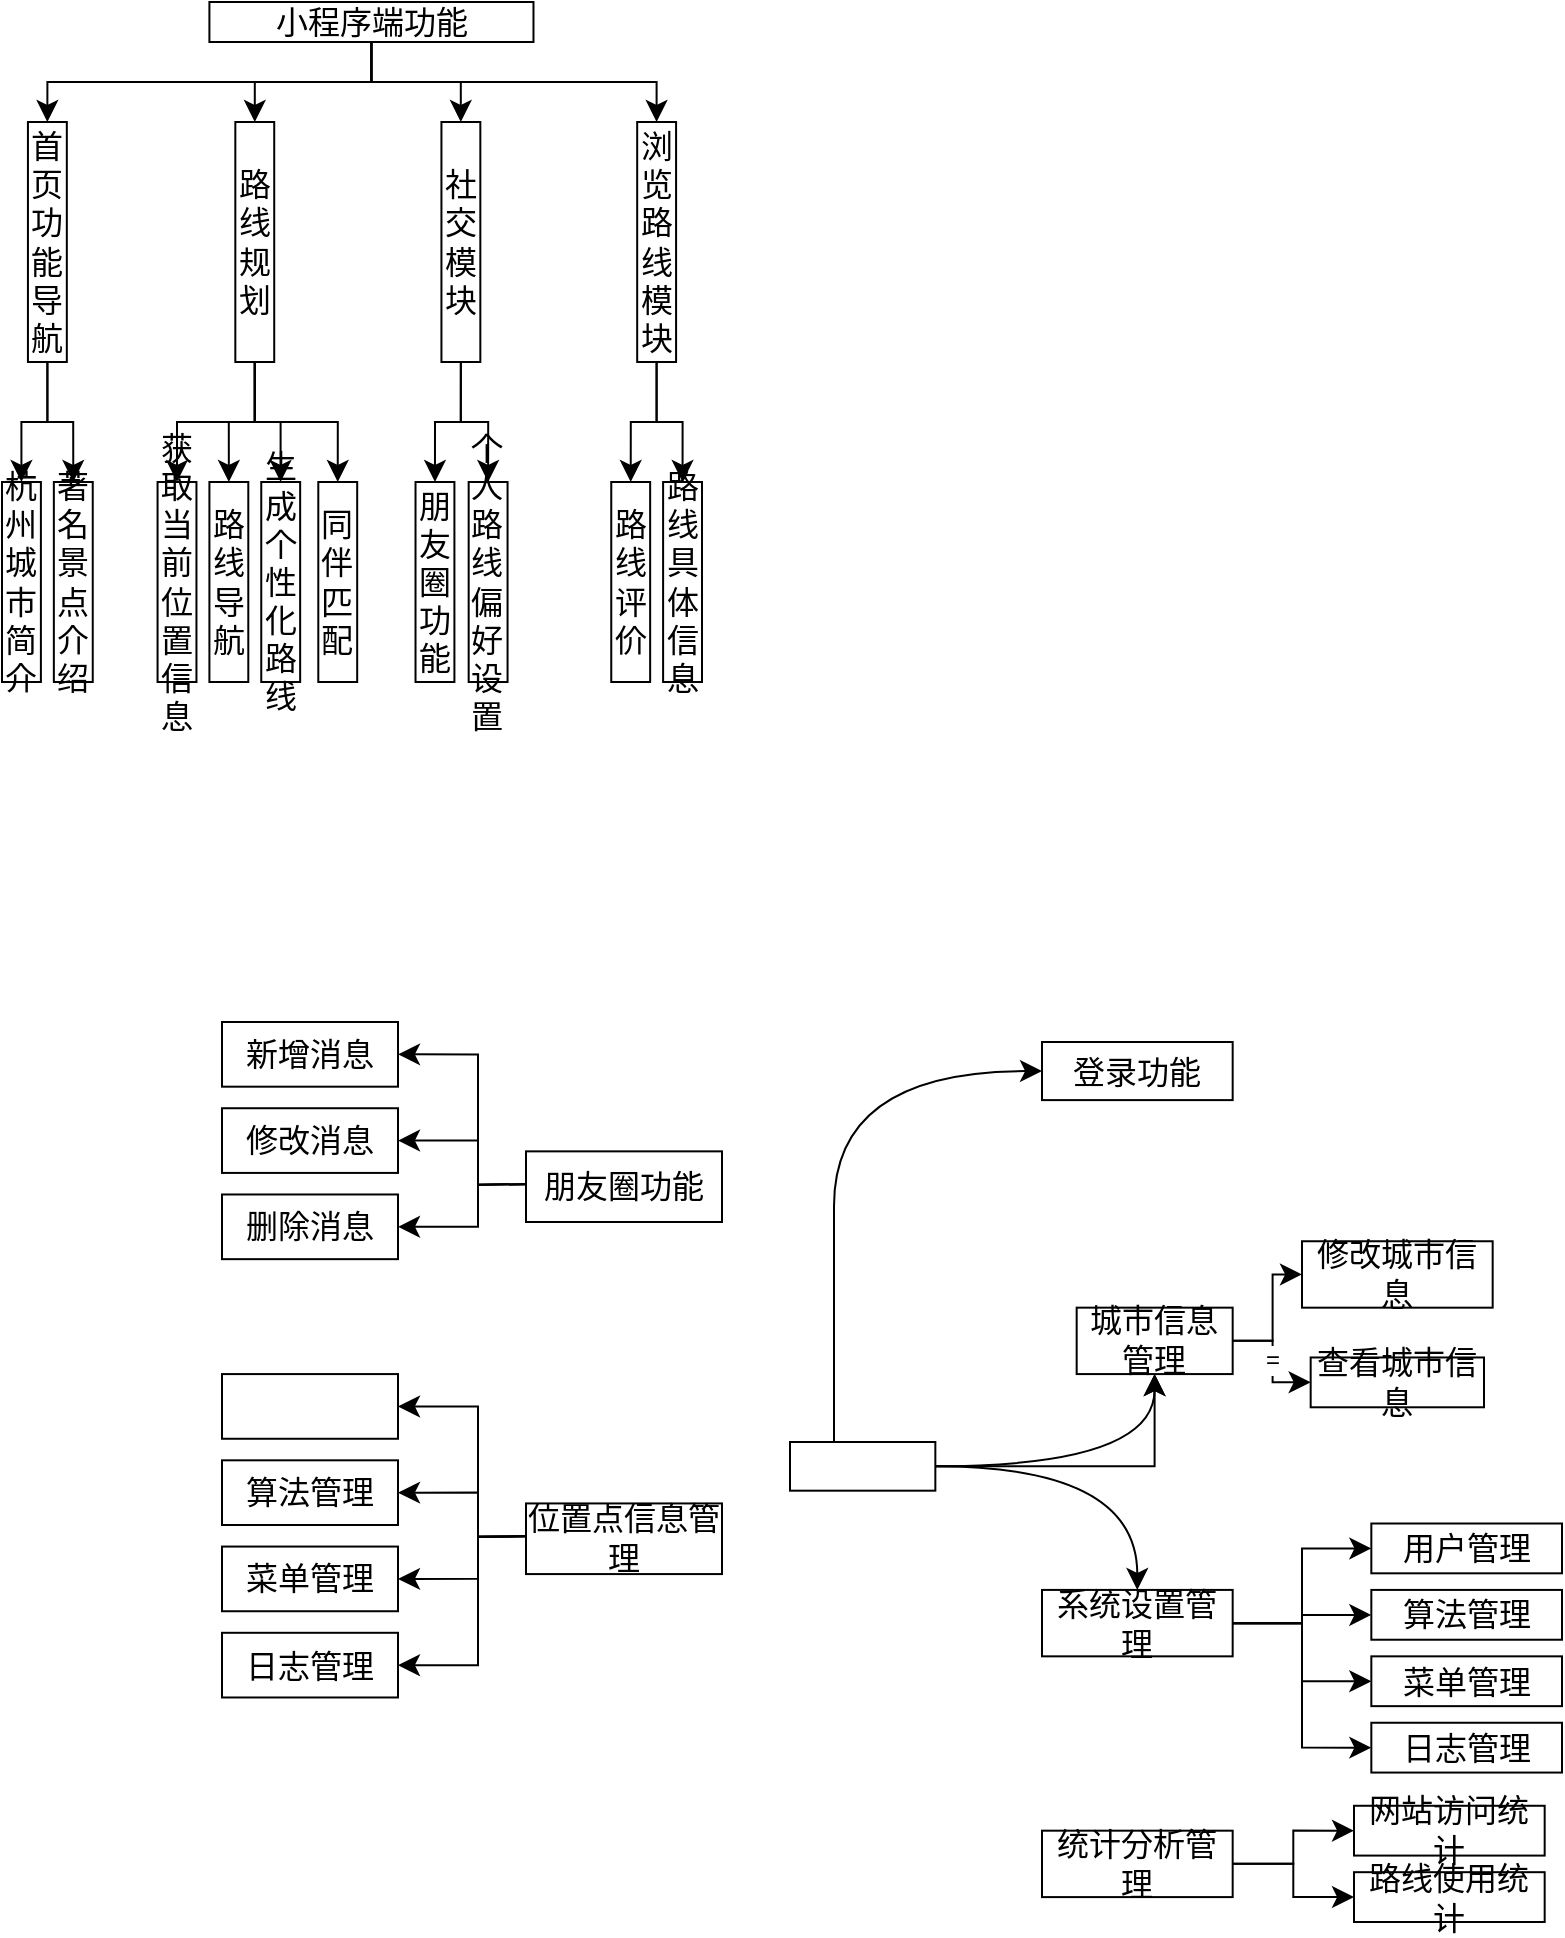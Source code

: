 <mxfile version="22.1.7" type="github">
  <diagram id="prtHgNgQTEPvFCAcTncT" name="Page-1">
    <mxGraphModel dx="769" dy="492" grid="1" gridSize="10" guides="1" tooltips="1" connect="1" arrows="1" fold="1" page="1" pageScale="1" pageWidth="827" pageHeight="1169" math="0" shadow="0">
      <root>
        <mxCell id="0" />
        <mxCell id="1" parent="0" />
        <mxCell id="AtwaMxpfhJAdxMwbgCBK-80" value="" style="group" vertex="1" connectable="0" parent="1">
          <mxGeometry x="20" y="100" width="350" height="340" as="geometry" />
        </mxCell>
        <mxCell id="AtwaMxpfhJAdxMwbgCBK-1" value="小程序端功能" style="rounded=0;whiteSpace=wrap;html=1;fontSize=16;" vertex="1" parent="AtwaMxpfhJAdxMwbgCBK-80">
          <mxGeometry x="103.704" width="162.037" height="20.0" as="geometry" />
        </mxCell>
        <mxCell id="AtwaMxpfhJAdxMwbgCBK-2" value="首页功能导航" style="rounded=0;whiteSpace=wrap;html=1;fontSize=16;" vertex="1" parent="AtwaMxpfhJAdxMwbgCBK-80">
          <mxGeometry x="12.963" y="60.0" width="19.444" height="120.0" as="geometry" />
        </mxCell>
        <mxCell id="AtwaMxpfhJAdxMwbgCBK-39" style="edgeStyle=orthogonalEdgeStyle;rounded=0;orthogonalLoop=1;jettySize=auto;html=1;exitX=0.5;exitY=1;exitDx=0;exitDy=0;entryX=0.5;entryY=0;entryDx=0;entryDy=0;fontSize=12;startSize=8;endSize=8;" edge="1" parent="AtwaMxpfhJAdxMwbgCBK-80" source="AtwaMxpfhJAdxMwbgCBK-1" target="AtwaMxpfhJAdxMwbgCBK-2">
          <mxGeometry relative="1" as="geometry" />
        </mxCell>
        <mxCell id="AtwaMxpfhJAdxMwbgCBK-10" value="杭州城市简介" style="whiteSpace=wrap;html=1;fontSize=16;rounded=0;" vertex="1" parent="AtwaMxpfhJAdxMwbgCBK-80">
          <mxGeometry y="240.0" width="19.444" height="100" as="geometry" />
        </mxCell>
        <mxCell id="AtwaMxpfhJAdxMwbgCBK-46" style="edgeStyle=orthogonalEdgeStyle;rounded=0;orthogonalLoop=1;jettySize=auto;html=1;entryX=0.5;entryY=0;entryDx=0;entryDy=0;fontSize=12;startSize=8;endSize=8;" edge="1" parent="AtwaMxpfhJAdxMwbgCBK-80" source="AtwaMxpfhJAdxMwbgCBK-2" target="AtwaMxpfhJAdxMwbgCBK-10">
          <mxGeometry relative="1" as="geometry" />
        </mxCell>
        <mxCell id="AtwaMxpfhJAdxMwbgCBK-16" value="著名景点介绍" style="whiteSpace=wrap;html=1;fontSize=16;rounded=0;" vertex="1" parent="AtwaMxpfhJAdxMwbgCBK-80">
          <mxGeometry x="25.926" y="240.0" width="19.444" height="100" as="geometry" />
        </mxCell>
        <mxCell id="AtwaMxpfhJAdxMwbgCBK-47" style="edgeStyle=orthogonalEdgeStyle;rounded=0;orthogonalLoop=1;jettySize=auto;html=1;entryX=0.5;entryY=0;entryDx=0;entryDy=0;fontSize=12;startSize=8;endSize=8;" edge="1" parent="AtwaMxpfhJAdxMwbgCBK-80" source="AtwaMxpfhJAdxMwbgCBK-2" target="AtwaMxpfhJAdxMwbgCBK-16">
          <mxGeometry relative="1" as="geometry" />
        </mxCell>
        <mxCell id="AtwaMxpfhJAdxMwbgCBK-17" value="获取当前位置信息" style="whiteSpace=wrap;html=1;fontSize=16;rounded=0;" vertex="1" parent="AtwaMxpfhJAdxMwbgCBK-80">
          <mxGeometry x="77.778" y="240.0" width="19.444" height="100" as="geometry" />
        </mxCell>
        <mxCell id="AtwaMxpfhJAdxMwbgCBK-49" style="edgeStyle=orthogonalEdgeStyle;rounded=0;orthogonalLoop=1;jettySize=auto;html=1;entryX=0.5;entryY=0;entryDx=0;entryDy=0;fontSize=12;startSize=8;endSize=8;exitX=0.5;exitY=1;exitDx=0;exitDy=0;" edge="1" parent="AtwaMxpfhJAdxMwbgCBK-80" source="AtwaMxpfhJAdxMwbgCBK-18" target="AtwaMxpfhJAdxMwbgCBK-17">
          <mxGeometry relative="1" as="geometry" />
        </mxCell>
        <mxCell id="AtwaMxpfhJAdxMwbgCBK-18" value="路线规划" style="rounded=0;whiteSpace=wrap;html=1;fontSize=16;" vertex="1" parent="AtwaMxpfhJAdxMwbgCBK-80">
          <mxGeometry x="116.667" y="60.0" width="19.444" height="120.0" as="geometry" />
        </mxCell>
        <mxCell id="AtwaMxpfhJAdxMwbgCBK-40" style="edgeStyle=orthogonalEdgeStyle;rounded=0;orthogonalLoop=1;jettySize=auto;html=1;fontSize=12;startSize=8;endSize=8;" edge="1" parent="AtwaMxpfhJAdxMwbgCBK-80" source="AtwaMxpfhJAdxMwbgCBK-1" target="AtwaMxpfhJAdxMwbgCBK-18">
          <mxGeometry relative="1" as="geometry" />
        </mxCell>
        <mxCell id="AtwaMxpfhJAdxMwbgCBK-19" value="社交模块" style="rounded=0;whiteSpace=wrap;html=1;fontSize=16;" vertex="1" parent="AtwaMxpfhJAdxMwbgCBK-80">
          <mxGeometry x="219.722" y="60.0" width="19.444" height="120.0" as="geometry" />
        </mxCell>
        <mxCell id="AtwaMxpfhJAdxMwbgCBK-41" style="edgeStyle=orthogonalEdgeStyle;rounded=0;orthogonalLoop=1;jettySize=auto;html=1;fontSize=12;startSize=8;endSize=8;" edge="1" parent="AtwaMxpfhJAdxMwbgCBK-80" source="AtwaMxpfhJAdxMwbgCBK-1" target="AtwaMxpfhJAdxMwbgCBK-19">
          <mxGeometry relative="1" as="geometry" />
        </mxCell>
        <mxCell id="AtwaMxpfhJAdxMwbgCBK-20" value="生成个性化路线" style="whiteSpace=wrap;html=1;fontSize=16;rounded=0;" vertex="1" parent="AtwaMxpfhJAdxMwbgCBK-80">
          <mxGeometry x="129.63" y="240.0" width="19.444" height="100" as="geometry" />
        </mxCell>
        <mxCell id="AtwaMxpfhJAdxMwbgCBK-51" style="edgeStyle=orthogonalEdgeStyle;rounded=0;orthogonalLoop=1;jettySize=auto;html=1;fontSize=12;startSize=8;endSize=8;exitX=0.5;exitY=1;exitDx=0;exitDy=0;" edge="1" parent="AtwaMxpfhJAdxMwbgCBK-80" source="AtwaMxpfhJAdxMwbgCBK-18" target="AtwaMxpfhJAdxMwbgCBK-20">
          <mxGeometry relative="1" as="geometry" />
        </mxCell>
        <mxCell id="AtwaMxpfhJAdxMwbgCBK-21" value="朋友圈功能" style="whiteSpace=wrap;html=1;fontSize=16;rounded=0;" vertex="1" parent="AtwaMxpfhJAdxMwbgCBK-80">
          <mxGeometry x="206.759" y="240.0" width="19.444" height="100" as="geometry" />
        </mxCell>
        <mxCell id="AtwaMxpfhJAdxMwbgCBK-53" style="edgeStyle=orthogonalEdgeStyle;rounded=0;orthogonalLoop=1;jettySize=auto;html=1;entryX=0.5;entryY=0;entryDx=0;entryDy=0;fontSize=12;startSize=8;endSize=8;" edge="1" parent="AtwaMxpfhJAdxMwbgCBK-80" source="AtwaMxpfhJAdxMwbgCBK-19" target="AtwaMxpfhJAdxMwbgCBK-21">
          <mxGeometry relative="1" as="geometry" />
        </mxCell>
        <mxCell id="AtwaMxpfhJAdxMwbgCBK-22" value="个人路线偏好设置" style="whiteSpace=wrap;html=1;fontSize=16;rounded=0;" vertex="1" parent="AtwaMxpfhJAdxMwbgCBK-80">
          <mxGeometry x="233.333" y="240.0" width="19.444" height="100" as="geometry" />
        </mxCell>
        <mxCell id="AtwaMxpfhJAdxMwbgCBK-54" style="edgeStyle=orthogonalEdgeStyle;rounded=0;orthogonalLoop=1;jettySize=auto;html=1;entryX=0.5;entryY=0;entryDx=0;entryDy=0;fontSize=12;startSize=8;endSize=8;exitX=0.5;exitY=1;exitDx=0;exitDy=0;" edge="1" parent="AtwaMxpfhJAdxMwbgCBK-80" source="AtwaMxpfhJAdxMwbgCBK-19" target="AtwaMxpfhJAdxMwbgCBK-22">
          <mxGeometry relative="1" as="geometry" />
        </mxCell>
        <mxCell id="AtwaMxpfhJAdxMwbgCBK-23" value="同伴匹配" style="whiteSpace=wrap;html=1;fontSize=16;rounded=0;" vertex="1" parent="AtwaMxpfhJAdxMwbgCBK-80">
          <mxGeometry x="158.148" y="240.0" width="19.444" height="100" as="geometry" />
        </mxCell>
        <mxCell id="AtwaMxpfhJAdxMwbgCBK-52" style="edgeStyle=orthogonalEdgeStyle;rounded=0;orthogonalLoop=1;jettySize=auto;html=1;entryX=0.5;entryY=0;entryDx=0;entryDy=0;fontSize=12;startSize=8;endSize=8;exitX=0.5;exitY=1;exitDx=0;exitDy=0;" edge="1" parent="AtwaMxpfhJAdxMwbgCBK-80" source="AtwaMxpfhJAdxMwbgCBK-18" target="AtwaMxpfhJAdxMwbgCBK-23">
          <mxGeometry relative="1" as="geometry" />
        </mxCell>
        <mxCell id="AtwaMxpfhJAdxMwbgCBK-25" value="浏览路线模块" style="rounded=0;whiteSpace=wrap;html=1;fontSize=16;" vertex="1" parent="AtwaMxpfhJAdxMwbgCBK-80">
          <mxGeometry x="317.593" y="60.0" width="19.444" height="120.0" as="geometry" />
        </mxCell>
        <mxCell id="AtwaMxpfhJAdxMwbgCBK-45" style="edgeStyle=orthogonalEdgeStyle;rounded=0;orthogonalLoop=1;jettySize=auto;html=1;fontSize=12;startSize=8;endSize=8;exitX=0.5;exitY=1;exitDx=0;exitDy=0;" edge="1" parent="AtwaMxpfhJAdxMwbgCBK-80" source="AtwaMxpfhJAdxMwbgCBK-1" target="AtwaMxpfhJAdxMwbgCBK-25">
          <mxGeometry relative="1" as="geometry" />
        </mxCell>
        <mxCell id="AtwaMxpfhJAdxMwbgCBK-26" value="路线评价" style="whiteSpace=wrap;html=1;fontSize=16;rounded=0;" vertex="1" parent="AtwaMxpfhJAdxMwbgCBK-80">
          <mxGeometry x="304.63" y="240.0" width="19.444" height="100" as="geometry" />
        </mxCell>
        <mxCell id="AtwaMxpfhJAdxMwbgCBK-55" style="edgeStyle=orthogonalEdgeStyle;rounded=0;orthogonalLoop=1;jettySize=auto;html=1;entryX=0.5;entryY=0;entryDx=0;entryDy=0;fontSize=12;startSize=8;endSize=8;" edge="1" parent="AtwaMxpfhJAdxMwbgCBK-80" source="AtwaMxpfhJAdxMwbgCBK-25" target="AtwaMxpfhJAdxMwbgCBK-26">
          <mxGeometry relative="1" as="geometry" />
        </mxCell>
        <mxCell id="AtwaMxpfhJAdxMwbgCBK-27" value="路线具体信息" style="whiteSpace=wrap;html=1;fontSize=16;rounded=0;" vertex="1" parent="AtwaMxpfhJAdxMwbgCBK-80">
          <mxGeometry x="330.556" y="240.0" width="19.444" height="100" as="geometry" />
        </mxCell>
        <mxCell id="AtwaMxpfhJAdxMwbgCBK-56" style="edgeStyle=orthogonalEdgeStyle;rounded=0;orthogonalLoop=1;jettySize=auto;html=1;entryX=0.5;entryY=0;entryDx=0;entryDy=0;fontSize=12;startSize=8;endSize=8;" edge="1" parent="AtwaMxpfhJAdxMwbgCBK-80" source="AtwaMxpfhJAdxMwbgCBK-25" target="AtwaMxpfhJAdxMwbgCBK-27">
          <mxGeometry relative="1" as="geometry" />
        </mxCell>
        <mxCell id="AtwaMxpfhJAdxMwbgCBK-28" value="路线导航" style="whiteSpace=wrap;html=1;fontSize=16;rounded=0;" vertex="1" parent="AtwaMxpfhJAdxMwbgCBK-80">
          <mxGeometry x="103.704" y="240.0" width="19.444" height="100" as="geometry" />
        </mxCell>
        <mxCell id="AtwaMxpfhJAdxMwbgCBK-50" style="edgeStyle=orthogonalEdgeStyle;rounded=0;orthogonalLoop=1;jettySize=auto;html=1;entryX=0.5;entryY=0;entryDx=0;entryDy=0;fontSize=12;startSize=8;endSize=8;" edge="1" parent="AtwaMxpfhJAdxMwbgCBK-80" source="AtwaMxpfhJAdxMwbgCBK-18" target="AtwaMxpfhJAdxMwbgCBK-28">
          <mxGeometry relative="1" as="geometry" />
        </mxCell>
        <mxCell id="AtwaMxpfhJAdxMwbgCBK-64" value="" style="rounded=0;whiteSpace=wrap;html=1;fontSize=16;" vertex="1" parent="1">
          <mxGeometry x="414" y="820" width="72.67" height="24.34" as="geometry" />
        </mxCell>
        <mxCell id="AtwaMxpfhJAdxMwbgCBK-65" value="登录功能" style="rounded=0;whiteSpace=wrap;html=1;fontSize=16;" vertex="1" parent="1">
          <mxGeometry x="540" y="620" width="95.333" height="29.057" as="geometry" />
        </mxCell>
        <mxCell id="AtwaMxpfhJAdxMwbgCBK-66" value="" style="edgeStyle=orthogonalEdgeStyle;rounded=0;orthogonalLoop=1;jettySize=auto;html=1;fontSize=12;startSize=8;endSize=8;curved=1;" edge="1" parent="1" source="AtwaMxpfhJAdxMwbgCBK-64" target="AtwaMxpfhJAdxMwbgCBK-65">
          <mxGeometry relative="1" as="geometry">
            <Array as="points">
              <mxPoint x="436" y="769.434" />
              <mxPoint x="436" y="634.113" />
            </Array>
          </mxGeometry>
        </mxCell>
        <mxCell id="AtwaMxpfhJAdxMwbgCBK-67" value="城市信息管理" style="rounded=0;whiteSpace=wrap;html=1;fontSize=16;" vertex="1" parent="1">
          <mxGeometry x="557.333" y="752.83" width="78" height="33.208" as="geometry" />
        </mxCell>
        <mxCell id="AtwaMxpfhJAdxMwbgCBK-68" value="" style="edgeStyle=orthogonalEdgeStyle;rounded=0;orthogonalLoop=1;jettySize=auto;html=1;fontSize=12;startSize=8;endSize=8;" edge="1" parent="1" source="AtwaMxpfhJAdxMwbgCBK-64" target="AtwaMxpfhJAdxMwbgCBK-67">
          <mxGeometry relative="1" as="geometry" />
        </mxCell>
        <mxCell id="AtwaMxpfhJAdxMwbgCBK-73" value="" style="edgeStyle=orthogonalEdgeStyle;rounded=0;orthogonalLoop=1;jettySize=auto;html=1;fontSize=12;startSize=8;endSize=8;curved=1;" edge="1" parent="1" source="AtwaMxpfhJAdxMwbgCBK-64" target="AtwaMxpfhJAdxMwbgCBK-67">
          <mxGeometry relative="1" as="geometry" />
        </mxCell>
        <mxCell id="AtwaMxpfhJAdxMwbgCBK-69" value="修改城市信息" style="whiteSpace=wrap;html=1;fontSize=16;rounded=0;" vertex="1" parent="1">
          <mxGeometry x="670" y="719.623" width="95.333" height="33.208" as="geometry" />
        </mxCell>
        <mxCell id="AtwaMxpfhJAdxMwbgCBK-70" value="" style="edgeStyle=orthogonalEdgeStyle;rounded=0;orthogonalLoop=1;jettySize=auto;html=1;fontSize=12;startSize=8;endSize=8;" edge="1" parent="1" source="AtwaMxpfhJAdxMwbgCBK-67" target="AtwaMxpfhJAdxMwbgCBK-69">
          <mxGeometry relative="1" as="geometry" />
        </mxCell>
        <mxCell id="AtwaMxpfhJAdxMwbgCBK-71" value="查看城市信息" style="whiteSpace=wrap;html=1;fontSize=16;rounded=0;" vertex="1" parent="1">
          <mxGeometry x="674.333" y="777.736" width="86.667" height="24.906" as="geometry" />
        </mxCell>
        <mxCell id="AtwaMxpfhJAdxMwbgCBK-72" value="=" style="edgeStyle=orthogonalEdgeStyle;rounded=0;orthogonalLoop=1;jettySize=auto;html=1;fontSize=12;startSize=8;endSize=8;" edge="1" parent="1" source="AtwaMxpfhJAdxMwbgCBK-67" target="AtwaMxpfhJAdxMwbgCBK-71">
          <mxGeometry relative="1" as="geometry" />
        </mxCell>
        <mxCell id="AtwaMxpfhJAdxMwbgCBK-74" value="系统设置管理" style="rounded=0;whiteSpace=wrap;html=1;fontSize=16;" vertex="1" parent="1">
          <mxGeometry x="540" y="893.962" width="95.333" height="33.208" as="geometry" />
        </mxCell>
        <mxCell id="AtwaMxpfhJAdxMwbgCBK-75" value="" style="edgeStyle=orthogonalEdgeStyle;rounded=0;orthogonalLoop=1;jettySize=auto;html=1;fontSize=12;startSize=8;endSize=8;curved=1;" edge="1" parent="1" source="AtwaMxpfhJAdxMwbgCBK-64" target="AtwaMxpfhJAdxMwbgCBK-74">
          <mxGeometry relative="1" as="geometry" />
        </mxCell>
        <mxCell id="AtwaMxpfhJAdxMwbgCBK-76" value="用户管理" style="whiteSpace=wrap;html=1;fontSize=16;rounded=0;" vertex="1" parent="1">
          <mxGeometry x="704.667" y="860.755" width="95.333" height="24.906" as="geometry" />
        </mxCell>
        <mxCell id="AtwaMxpfhJAdxMwbgCBK-77" value="" style="edgeStyle=orthogonalEdgeStyle;rounded=0;orthogonalLoop=1;jettySize=auto;html=1;fontSize=12;startSize=8;endSize=8;entryX=0;entryY=0.5;entryDx=0;entryDy=0;" edge="1" parent="1" source="AtwaMxpfhJAdxMwbgCBK-74" target="AtwaMxpfhJAdxMwbgCBK-76">
          <mxGeometry relative="1" as="geometry" />
        </mxCell>
        <mxCell id="AtwaMxpfhJAdxMwbgCBK-83" value="算法管理" style="whiteSpace=wrap;html=1;fontSize=16;rounded=0;" vertex="1" parent="1">
          <mxGeometry x="704.667" y="893.962" width="95.333" height="24.906" as="geometry" />
        </mxCell>
        <mxCell id="AtwaMxpfhJAdxMwbgCBK-84" value="" style="edgeStyle=orthogonalEdgeStyle;rounded=0;orthogonalLoop=1;jettySize=auto;html=1;fontSize=12;startSize=8;endSize=8;" edge="1" parent="1" source="AtwaMxpfhJAdxMwbgCBK-74" target="AtwaMxpfhJAdxMwbgCBK-83">
          <mxGeometry relative="1" as="geometry" />
        </mxCell>
        <mxCell id="AtwaMxpfhJAdxMwbgCBK-85" value="菜单管理" style="whiteSpace=wrap;html=1;fontSize=16;rounded=0;" vertex="1" parent="1">
          <mxGeometry x="704.667" y="927.17" width="95.333" height="24.906" as="geometry" />
        </mxCell>
        <mxCell id="AtwaMxpfhJAdxMwbgCBK-86" value="" style="edgeStyle=orthogonalEdgeStyle;rounded=0;orthogonalLoop=1;jettySize=auto;html=1;fontSize=12;startSize=8;endSize=8;entryX=0;entryY=0.5;entryDx=0;entryDy=0;" edge="1" parent="1" source="AtwaMxpfhJAdxMwbgCBK-74" target="AtwaMxpfhJAdxMwbgCBK-85">
          <mxGeometry relative="1" as="geometry" />
        </mxCell>
        <mxCell id="AtwaMxpfhJAdxMwbgCBK-88" value="日志管理" style="whiteSpace=wrap;html=1;fontSize=16;rounded=0;" vertex="1" parent="1">
          <mxGeometry x="704.667" y="960.377" width="95.333" height="24.906" as="geometry" />
        </mxCell>
        <mxCell id="AtwaMxpfhJAdxMwbgCBK-89" style="edgeStyle=orthogonalEdgeStyle;rounded=0;orthogonalLoop=1;jettySize=auto;html=1;exitX=1;exitY=0.5;exitDx=0;exitDy=0;entryX=0;entryY=0.5;entryDx=0;entryDy=0;fontSize=12;startSize=8;endSize=8;" edge="1" parent="1" source="AtwaMxpfhJAdxMwbgCBK-74" target="AtwaMxpfhJAdxMwbgCBK-88">
          <mxGeometry relative="1" as="geometry" />
        </mxCell>
        <mxCell id="AtwaMxpfhJAdxMwbgCBK-94" value="统计分析管理" style="rounded=0;whiteSpace=wrap;html=1;fontSize=16;" vertex="1" parent="1">
          <mxGeometry x="540" y="1014.34" width="95.333" height="33.208" as="geometry" />
        </mxCell>
        <mxCell id="AtwaMxpfhJAdxMwbgCBK-95" value="网站访问统计" style="whiteSpace=wrap;html=1;fontSize=16;rounded=0;" vertex="1" parent="1">
          <mxGeometry x="696" y="1001.887" width="95.333" height="24.906" as="geometry" />
        </mxCell>
        <mxCell id="AtwaMxpfhJAdxMwbgCBK-90" value="" style="edgeStyle=orthogonalEdgeStyle;rounded=0;orthogonalLoop=1;jettySize=auto;html=1;fontSize=12;startSize=8;endSize=8;entryX=0;entryY=0.5;entryDx=0;entryDy=0;" edge="1" parent="1" source="AtwaMxpfhJAdxMwbgCBK-94" target="AtwaMxpfhJAdxMwbgCBK-95">
          <mxGeometry relative="1" as="geometry" />
        </mxCell>
        <mxCell id="AtwaMxpfhJAdxMwbgCBK-96" value="路线使用统计" style="whiteSpace=wrap;html=1;fontSize=16;rounded=0;" vertex="1" parent="1">
          <mxGeometry x="696" y="1035.094" width="95.333" height="24.906" as="geometry" />
        </mxCell>
        <mxCell id="AtwaMxpfhJAdxMwbgCBK-91" value="" style="edgeStyle=orthogonalEdgeStyle;rounded=0;orthogonalLoop=1;jettySize=auto;html=1;fontSize=12;startSize=8;endSize=8;" edge="1" parent="1" source="AtwaMxpfhJAdxMwbgCBK-94" target="AtwaMxpfhJAdxMwbgCBK-96">
          <mxGeometry relative="1" as="geometry" />
        </mxCell>
        <mxCell id="AtwaMxpfhJAdxMwbgCBK-99" value="" style="edgeStyle=orthogonalEdgeStyle;rounded=0;orthogonalLoop=1;jettySize=auto;html=1;fontSize=12;startSize=8;endSize=8;entryX=1;entryY=0.5;entryDx=0;entryDy=0;" edge="1" parent="1" target="AtwaMxpfhJAdxMwbgCBK-104">
          <mxGeometry relative="1" as="geometry">
            <mxPoint x="298" y="690.85" as="sourcePoint" />
          </mxGeometry>
        </mxCell>
        <mxCell id="AtwaMxpfhJAdxMwbgCBK-100" value="" style="edgeStyle=orthogonalEdgeStyle;rounded=0;orthogonalLoop=1;jettySize=auto;html=1;fontSize=12;startSize=8;endSize=8;entryX=1;entryY=0.5;entryDx=0;entryDy=0;" edge="1" parent="1" target="AtwaMxpfhJAdxMwbgCBK-105">
          <mxGeometry relative="1" as="geometry">
            <mxPoint x="298" y="690.85" as="sourcePoint" />
          </mxGeometry>
        </mxCell>
        <mxCell id="AtwaMxpfhJAdxMwbgCBK-101" value="" style="edgeStyle=orthogonalEdgeStyle;rounded=0;orthogonalLoop=1;jettySize=auto;html=1;fontSize=12;startSize=8;endSize=8;entryX=1;entryY=0.5;entryDx=0;entryDy=0;" edge="1" parent="1" target="AtwaMxpfhJAdxMwbgCBK-106">
          <mxGeometry relative="1" as="geometry">
            <mxPoint x="298" y="690.85" as="sourcePoint" />
          </mxGeometry>
        </mxCell>
        <mxCell id="AtwaMxpfhJAdxMwbgCBK-103" value="朋友圈功能" style="rounded=0;whiteSpace=wrap;html=1;fontSize=16;" vertex="1" parent="1">
          <mxGeometry x="282" y="674.68" width="98" height="35.32" as="geometry" />
        </mxCell>
        <mxCell id="AtwaMxpfhJAdxMwbgCBK-104" value="新增消息" style="whiteSpace=wrap;html=1;fontSize=16;rounded=0;" vertex="1" parent="1">
          <mxGeometry x="130" y="610" width="88.0" height="32.34" as="geometry" />
        </mxCell>
        <mxCell id="AtwaMxpfhJAdxMwbgCBK-105" value="修改消息" style="whiteSpace=wrap;html=1;fontSize=16;rounded=0;" vertex="1" parent="1">
          <mxGeometry x="130" y="653.12" width="88.0" height="32.34" as="geometry" />
        </mxCell>
        <mxCell id="AtwaMxpfhJAdxMwbgCBK-106" value="删除消息" style="whiteSpace=wrap;html=1;fontSize=16;rounded=0;" vertex="1" parent="1">
          <mxGeometry x="130" y="696.24" width="88.0" height="32.34" as="geometry" />
        </mxCell>
        <mxCell id="AtwaMxpfhJAdxMwbgCBK-112" value="" style="edgeStyle=orthogonalEdgeStyle;rounded=0;orthogonalLoop=1;jettySize=auto;html=1;fontSize=12;startSize=8;endSize=8;entryX=1;entryY=0.5;entryDx=0;entryDy=0;" edge="1" parent="1" target="AtwaMxpfhJAdxMwbgCBK-117">
          <mxGeometry relative="1" as="geometry">
            <mxPoint x="298" y="866.89" as="sourcePoint" />
          </mxGeometry>
        </mxCell>
        <mxCell id="AtwaMxpfhJAdxMwbgCBK-113" value="" style="edgeStyle=orthogonalEdgeStyle;rounded=0;orthogonalLoop=1;jettySize=auto;html=1;fontSize=12;startSize=8;endSize=8;entryX=1;entryY=0.5;entryDx=0;entryDy=0;" edge="1" parent="1" target="AtwaMxpfhJAdxMwbgCBK-118">
          <mxGeometry relative="1" as="geometry">
            <mxPoint x="298" y="866.89" as="sourcePoint" />
          </mxGeometry>
        </mxCell>
        <mxCell id="AtwaMxpfhJAdxMwbgCBK-114" value="" style="edgeStyle=orthogonalEdgeStyle;rounded=0;orthogonalLoop=1;jettySize=auto;html=1;fontSize=12;startSize=8;endSize=8;entryX=1;entryY=0.5;entryDx=0;entryDy=0;" edge="1" parent="1" target="AtwaMxpfhJAdxMwbgCBK-119">
          <mxGeometry relative="1" as="geometry">
            <mxPoint x="298" y="866.89" as="sourcePoint" />
          </mxGeometry>
        </mxCell>
        <mxCell id="AtwaMxpfhJAdxMwbgCBK-115" style="edgeStyle=orthogonalEdgeStyle;rounded=0;orthogonalLoop=1;jettySize=auto;html=1;exitX=1;exitY=0.5;exitDx=0;exitDy=0;entryX=1;entryY=0.5;entryDx=0;entryDy=0;fontSize=12;startSize=8;endSize=8;" edge="1" parent="1" target="AtwaMxpfhJAdxMwbgCBK-120">
          <mxGeometry relative="1" as="geometry">
            <mxPoint x="298" y="866.89" as="sourcePoint" />
          </mxGeometry>
        </mxCell>
        <mxCell id="AtwaMxpfhJAdxMwbgCBK-116" value="位置点信息管理" style="rounded=0;whiteSpace=wrap;html=1;fontSize=16;" vertex="1" parent="1">
          <mxGeometry x="282" y="850.72" width="98" height="35.32" as="geometry" />
        </mxCell>
        <mxCell id="AtwaMxpfhJAdxMwbgCBK-117" value="" style="whiteSpace=wrap;html=1;fontSize=16;rounded=0;" vertex="1" parent="1">
          <mxGeometry x="130" y="786.04" width="88.0" height="32.34" as="geometry" />
        </mxCell>
        <mxCell id="AtwaMxpfhJAdxMwbgCBK-118" value="算法管理" style="whiteSpace=wrap;html=1;fontSize=16;rounded=0;" vertex="1" parent="1">
          <mxGeometry x="130" y="829.16" width="88.0" height="32.34" as="geometry" />
        </mxCell>
        <mxCell id="AtwaMxpfhJAdxMwbgCBK-119" value="菜单管理" style="whiteSpace=wrap;html=1;fontSize=16;rounded=0;" vertex="1" parent="1">
          <mxGeometry x="130" y="872.28" width="88.0" height="32.34" as="geometry" />
        </mxCell>
        <mxCell id="AtwaMxpfhJAdxMwbgCBK-120" value="日志管理" style="whiteSpace=wrap;html=1;fontSize=16;rounded=0;" vertex="1" parent="1">
          <mxGeometry x="130" y="915.4" width="88.0" height="32.34" as="geometry" />
        </mxCell>
      </root>
    </mxGraphModel>
  </diagram>
</mxfile>
